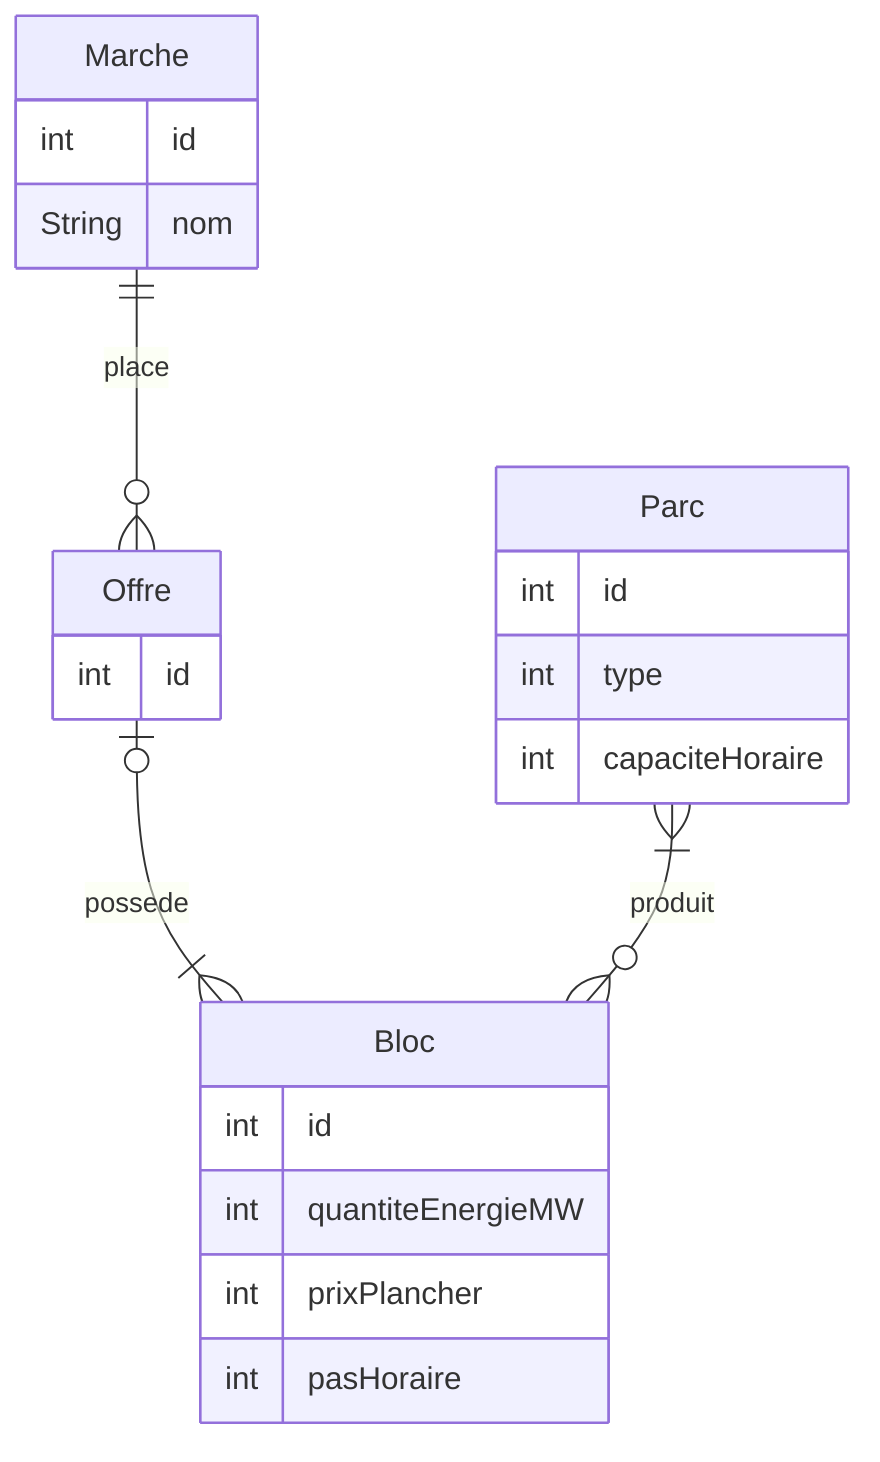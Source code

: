 erDiagram
    m[Marche] {
        int id
        String nom
    }
    m ||--o{ o: place
    o[Offre] {
        int id
    }
    o |o--|{ b: possede
    b[Bloc] {
        int id
        int quantiteEnergieMW
        int prixPlancher
        int pasHoraire
    }
    p[Parc] {
        int id
        int type
        int capaciteHoraire
    }
    p }|--o{ b: produit